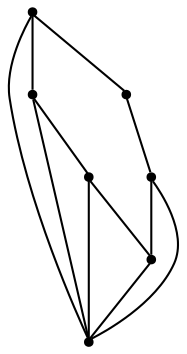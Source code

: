 graph {
  node [shape=point,comment="{\"directed\":false,\"doi\":\"10.1007/978-3-030-68766-3_17\",\"figure\":\"1 (1)\"}"]

  v0 [pos="1559.7817905970546,895.7394768643157"]
  v1 [pos="1479.7691204919597,1135.7746725305342"]
  v2 [pos="1439.7627218509947,1015.7538953155059"]
  v3 [pos="1359.7499245690642,975.7511663612963"]
  v4 [pos="1279.7372544639693,935.7452580251677"]
  v5 [pos="1319.7436531049345,1095.7688913696823"]
  v6 [pos="1239.7308558230043,855.7303891462682"]

  v5 -- v6 [id="-3",pos="1319.7436531049345,1095.7688913696823 1234.7302626552412,1095.7692728955126 1234.7302626552412,1095.7692728955126 1234.7302626552412,1095.7692728955126 1239.7308558230043,855.7303891462682 1239.7308558230043,855.7303891462682 1239.7308558230043,855.7303891462682"]
  v6 -- v0 [id="-11",pos="1239.7308558230043,855.7303891462682 1559.78191777389,850.7332909965492 1559.78191777389,850.7332909965492 1559.78191777389,850.7332909965492 1559.7817905970546,895.7394768643157 1559.7817905970546,895.7394768643157 1559.7817905970546,895.7394768643157"]
  v6 -- v4 [id="-13",pos="1239.7308558230043,855.7303891462682 1274.7365341193708,860.7347362867622 1274.7365341193708,860.7347362867622 1274.7365341193708,860.7347362867622 1279.7372544639693,935.7452580251677 1279.7372544639693,935.7452580251677 1279.7372544639693,935.7452580251677"]
  v4 -- v0 [id="-17",pos="1279.7372544639693,935.7452580251677 1284.7381019854033,885.738413099933 1284.7381019854033,885.738413099933 1284.7381019854033,885.738413099933 1559.7817905970546,895.7394768643157 1559.7817905970546,895.7394768643157 1559.7817905970546,895.7394768643157"]
  v1 -- v5 [id="-20",pos="1479.7691204919597,1135.7746725305342 1319.7435259280992,1135.775181231641 1319.7435259280992,1135.775181231641 1319.7435259280992,1135.775181231641 1319.7436531049345,1095.7688913696823 1319.7436531049345,1095.7688913696823 1319.7436531049345,1095.7688913696823"]
  v3 -- v4 [id="-26",pos="1359.7499245690642,975.7511663612963 1354.7492042244658,935.7457667262747 1354.7492042244658,935.7457667262747 1354.7492042244658,935.7457667262747 1279.7372544639693,935.7452580251677 1279.7372544639693,935.7452580251677 1279.7372544639693,935.7452580251677"]
  v3 -- v0 [id="-27",pos="1359.7499245690642,975.7511663612963 1364.7507720904982,890.7391993326778 1364.7507720904982,890.7391993326778 1364.7507720904982,890.7391993326778 1559.7817905970546,895.7394768643157 1559.7817905970546,895.7394768643157 1559.7817905970546,895.7394768643157"]
  v2 -- v3 [id="-34",pos="1439.7627218509947,1015.7538953155059 1434.7618743295607,970.7509524172968 1434.7618743295607,970.7509524172968 1434.7618743295607,970.7509524172968 1359.7499245690642,975.7511663612963 1359.7499245690642,975.7511663612963 1359.7499245690642,975.7511663612963"]
  v2 -- v0 [id="-37",pos="1439.7627218509947,1015.7538953155059 1444.7634421955931,895.7398583901461 1444.7634421955931,895.7398583901461 1444.7634421955931,895.7398583901461 1559.7817905970546,895.7394768643157 1559.7817905970546,895.7394768643157 1559.7817905970546,895.7394768643157"]
  v1 -- v2 [id="-41",pos="1479.7691204919597,1135.7746725305342 1479.7689933151244,1015.757583398532 1479.7689933151244,1015.757583398532 1479.7689933151244,1015.757583398532 1439.7627218509947,1015.7538953155059 1439.7627218509947,1015.7538953155059 1439.7627218509947,1015.7538953155059"]
  v1 -- v0 [id="-42",pos="1479.7691204919597,1135.7746725305342 1484.7698408365582,900.7406446228908 1484.7698408365582,900.7406446228908 1484.7698408365582,900.7406446228908 1559.7817905970546,895.7394768643157 1559.7817905970546,895.7394768643157 1559.7817905970546,895.7394768643157"]
}